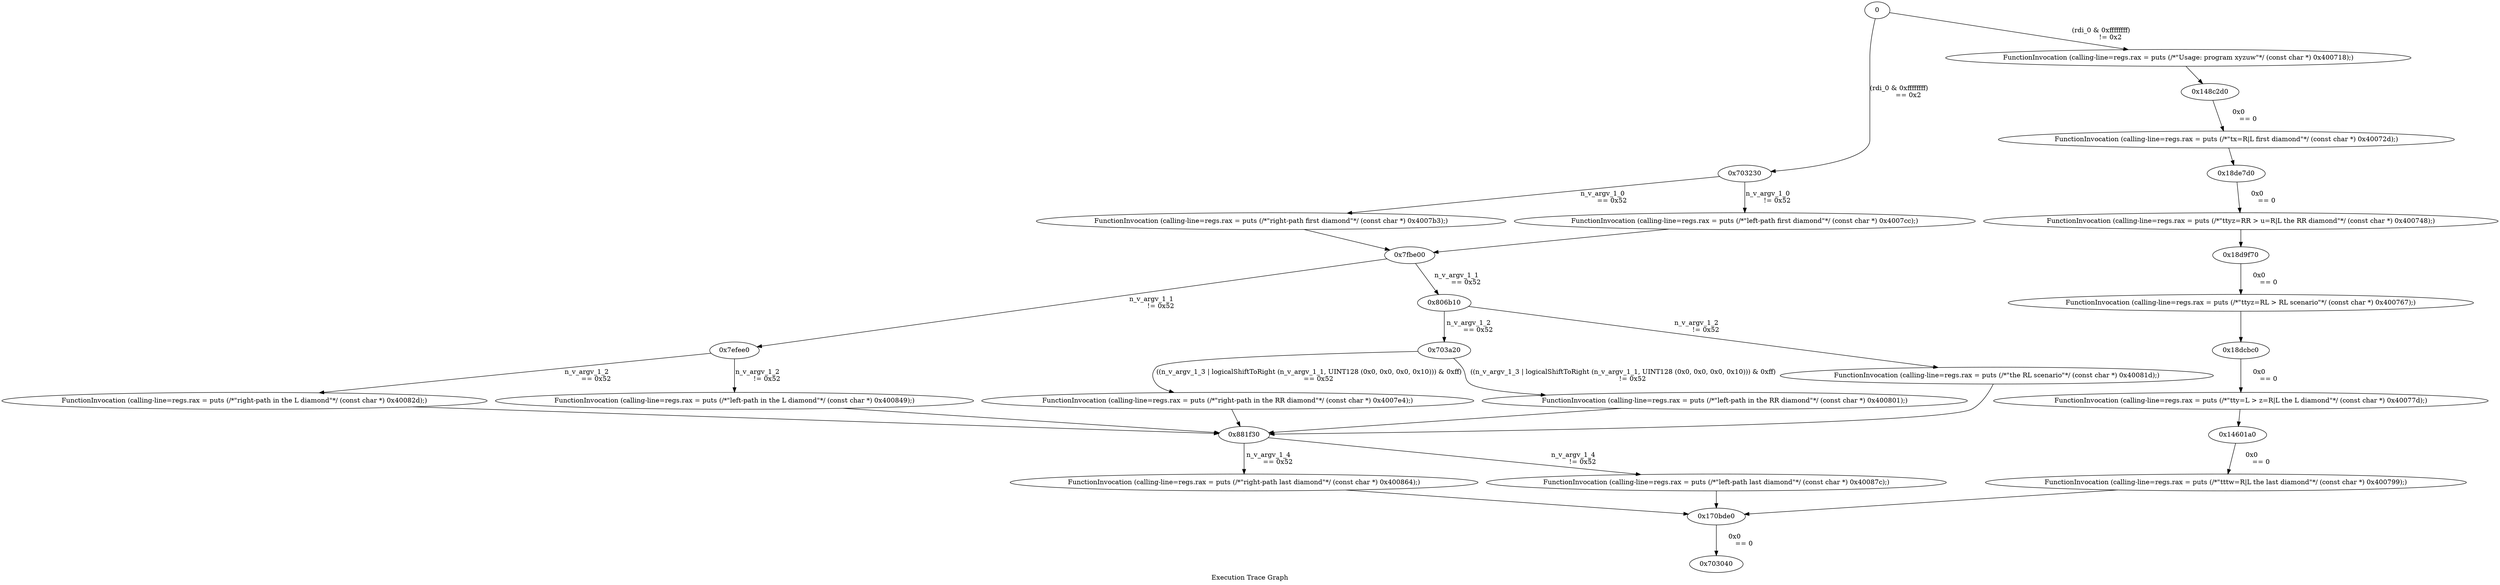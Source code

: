 digraph "Execution Trace Graph" {
	label="Execution Trace Graph";

	Node0 [label = "0"];
	Node0x703040 [label = "0x703040"];
	Node0x703230 [label = "0x703230"];
	Node0x703a20 [label = "0x703a20"];
	Node0x7082e0 [label = "FunctionInvocation (calling-line=regs.rax = puts (/*\"right-path last diamond\"*/ (const char *) 0x400864);)"];
	Node0x775ba0 [label = "FunctionInvocation (calling-line=regs.rax = puts (/*\"right-path in the RR diamond\"*/ (const char *) 0x4007e4);)"];
	Node0x7efee0 [label = "0x7efee0"];
	Node0x7fbe00 [label = "0x7fbe00"];
	Node0x806b10 [label = "0x806b10"];
	Node0x881f30 [label = "0x881f30"];
	Node0x92dc70 [label = "FunctionInvocation (calling-line=regs.rax = puts (/*\"left-path in the RR diamond\"*/ (const char *) 0x400801);)"];
	Node0x98b1d0 [label = "FunctionInvocation (calling-line=regs.rax = puts (/*\"left-path last diamond\"*/ (const char *) 0x40087c);)"];
	Node0x13267d0 [label = "FunctionInvocation (calling-line=regs.rax = puts (/*\"\tx=R|L first diamond\"*/ (const char *) 0x40072d);)"];
	Node0x14601a0 [label = "0x14601a0"];
	Node0x1468980 [label = "FunctionInvocation (calling-line=regs.rax = puts (/*\"right-path in the L diamond\"*/ (const char *) 0x40082d);)"];
	Node0x148c2d0 [label = "0x148c2d0"];
	Node0x14c5c50 [label = "FunctionInvocation (calling-line=regs.rax = puts (/*\"\t\tyz=RR > u=R|L the RR diamond\"*/ (const char *) 0x400748);)"];
	Node0x1564310 [label = "FunctionInvocation (calling-line=regs.rax = puts (/*\"left-path in the L diamond\"*/ (const char *) 0x400849);)"];
	Node0x162f380 [label = "FunctionInvocation (calling-line=regs.rax = puts (/*\"right-path first diamond\"*/ (const char *) 0x4007b3);)"];
	Node0x1693dd0 [label = "FunctionInvocation (calling-line=regs.rax = puts (/*\"left-path first diamond\"*/ (const char *) 0x4007cc);)"];
	Node0x1694a20 [label = "FunctionInvocation (calling-line=regs.rax = puts (/*\"\t\t\tw=R|L the last diamond\"*/ (const char *) 0x400799);)"];
	Node0x170bde0 [label = "0x170bde0"];
	Node0x173e460 [label = "FunctionInvocation (calling-line=regs.rax = puts (/*\"\t\ty=L > z=R|L the L diamond\"*/ (const char *) 0x40077d);)"];
	Node0x1792760 [label = "FunctionInvocation (calling-line=regs.rax = puts (/*\"the RL scenario\"*/ (const char *) 0x40081d);)"];
	Node0x18d9f70 [label = "0x18d9f70"];
	Node0x18dcbc0 [label = "0x18dcbc0"];
	Node0x18de7d0 [label = "0x18de7d0"];
	Node0x1933540 [label = "FunctionInvocation (calling-line=regs.rax = puts (/*\"Usage: program xyzuw\"*/ (const char *) 0x400718);)"];
	Node0x1a415d0 [label = "FunctionInvocation (calling-line=regs.rax = puts (/*\"\t\tyz=RL > RL scenario\"*/ (const char *) 0x400767);)"];
	Node0 -> Node0x703230 [label = "(rdi_0 & 0xffffffff)
	 == 0x2"];
	Node0 -> Node0x1933540 [label = "(rdi_0 & 0xffffffff)
	 != 0x2"];
	Node0x1933540 -> Node0x148c2d0 [label = ""];
	Node0x703230 -> Node0x162f380 [label = "n_v_argv_1_0
	 == 0x52"];
	Node0x162f380 -> Node0x7fbe00 [label = ""];
	Node0x703230 -> Node0x1693dd0 [label = "n_v_argv_1_0
	 != 0x52"];
	Node0x1693dd0 -> Node0x7fbe00 [label = ""];
	Node0x148c2d0 -> Node0x13267d0 [label = "0x0
	 == 0"];
	Node0x13267d0 -> Node0x18de7d0 [label = ""];
	Node0x7fbe00 -> Node0x806b10 [label = "n_v_argv_1_1
	 == 0x52"];
	Node0x7fbe00 -> Node0x7efee0 [label = "n_v_argv_1_1
	 != 0x52"];
	Node0x18de7d0 -> Node0x14c5c50 [label = "0x0
	 == 0"];
	Node0x14c5c50 -> Node0x18d9f70 [label = ""];
	Node0x806b10 -> Node0x703a20 [label = "n_v_argv_1_2
	 == 0x52"];
	Node0x806b10 -> Node0x1792760 [label = "n_v_argv_1_2
	 != 0x52"];
	Node0x1792760 -> Node0x881f30 [label = ""];
	Node0x7efee0 -> Node0x1468980 [label = "n_v_argv_1_2
	 == 0x52"];
	Node0x1468980 -> Node0x881f30 [label = ""];
	Node0x7efee0 -> Node0x1564310 [label = "n_v_argv_1_2
	 != 0x52"];
	Node0x1564310 -> Node0x881f30 [label = ""];
	Node0x18d9f70 -> Node0x1a415d0 [label = "0x0
	 == 0"];
	Node0x1a415d0 -> Node0x18dcbc0 [label = ""];
	Node0x703a20 -> Node0x775ba0 [label = "((n_v_argv_1_3 | logicalShiftToRight (n_v_argv_1_1, UINT128 (0x0, 0x0, 0x0, 0x10))) & 0xff)
	 == 0x52"];
	Node0x775ba0 -> Node0x881f30 [label = ""];
	Node0x703a20 -> Node0x92dc70 [label = "((n_v_argv_1_3 | logicalShiftToRight (n_v_argv_1_1, UINT128 (0x0, 0x0, 0x0, 0x10))) & 0xff)
	 != 0x52"];
	Node0x92dc70 -> Node0x881f30 [label = ""];
	Node0x881f30 -> Node0x7082e0 [label = "n_v_argv_1_4
	 == 0x52"];
	Node0x7082e0 -> Node0x170bde0 [label = ""];
	Node0x881f30 -> Node0x98b1d0 [label = "n_v_argv_1_4
	 != 0x52"];
	Node0x98b1d0 -> Node0x170bde0 [label = ""];
	Node0x18dcbc0 -> Node0x173e460 [label = "0x0
	 == 0"];
	Node0x173e460 -> Node0x14601a0 [label = ""];
	Node0x170bde0 -> Node0x703040 [label = "0x0
	 == 0"];
	Node0x14601a0 -> Node0x1694a20 [label = "0x0
	 == 0"];
	Node0x1694a20 -> Node0x170bde0 [label = ""];
}
